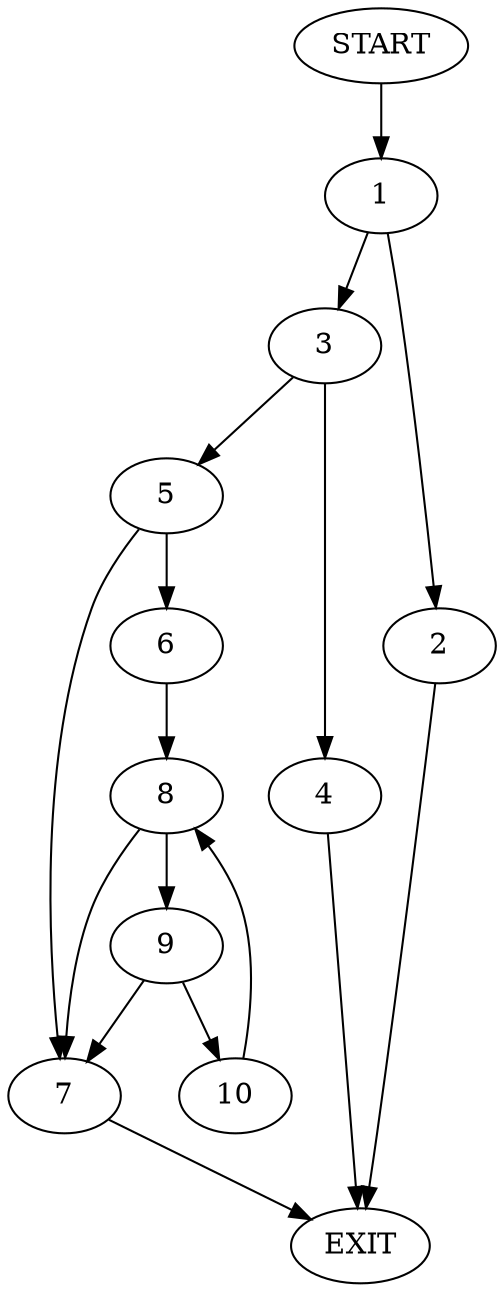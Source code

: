 digraph {
0 [label="START"]
11 [label="EXIT"]
0 -> 1
1 -> 2
1 -> 3
3 -> 4
3 -> 5
2 -> 11
5 -> 6
5 -> 7
4 -> 11
6 -> 8
7 -> 11
8 -> 9
8 -> 7
9 -> 10
9 -> 7
10 -> 8
}
